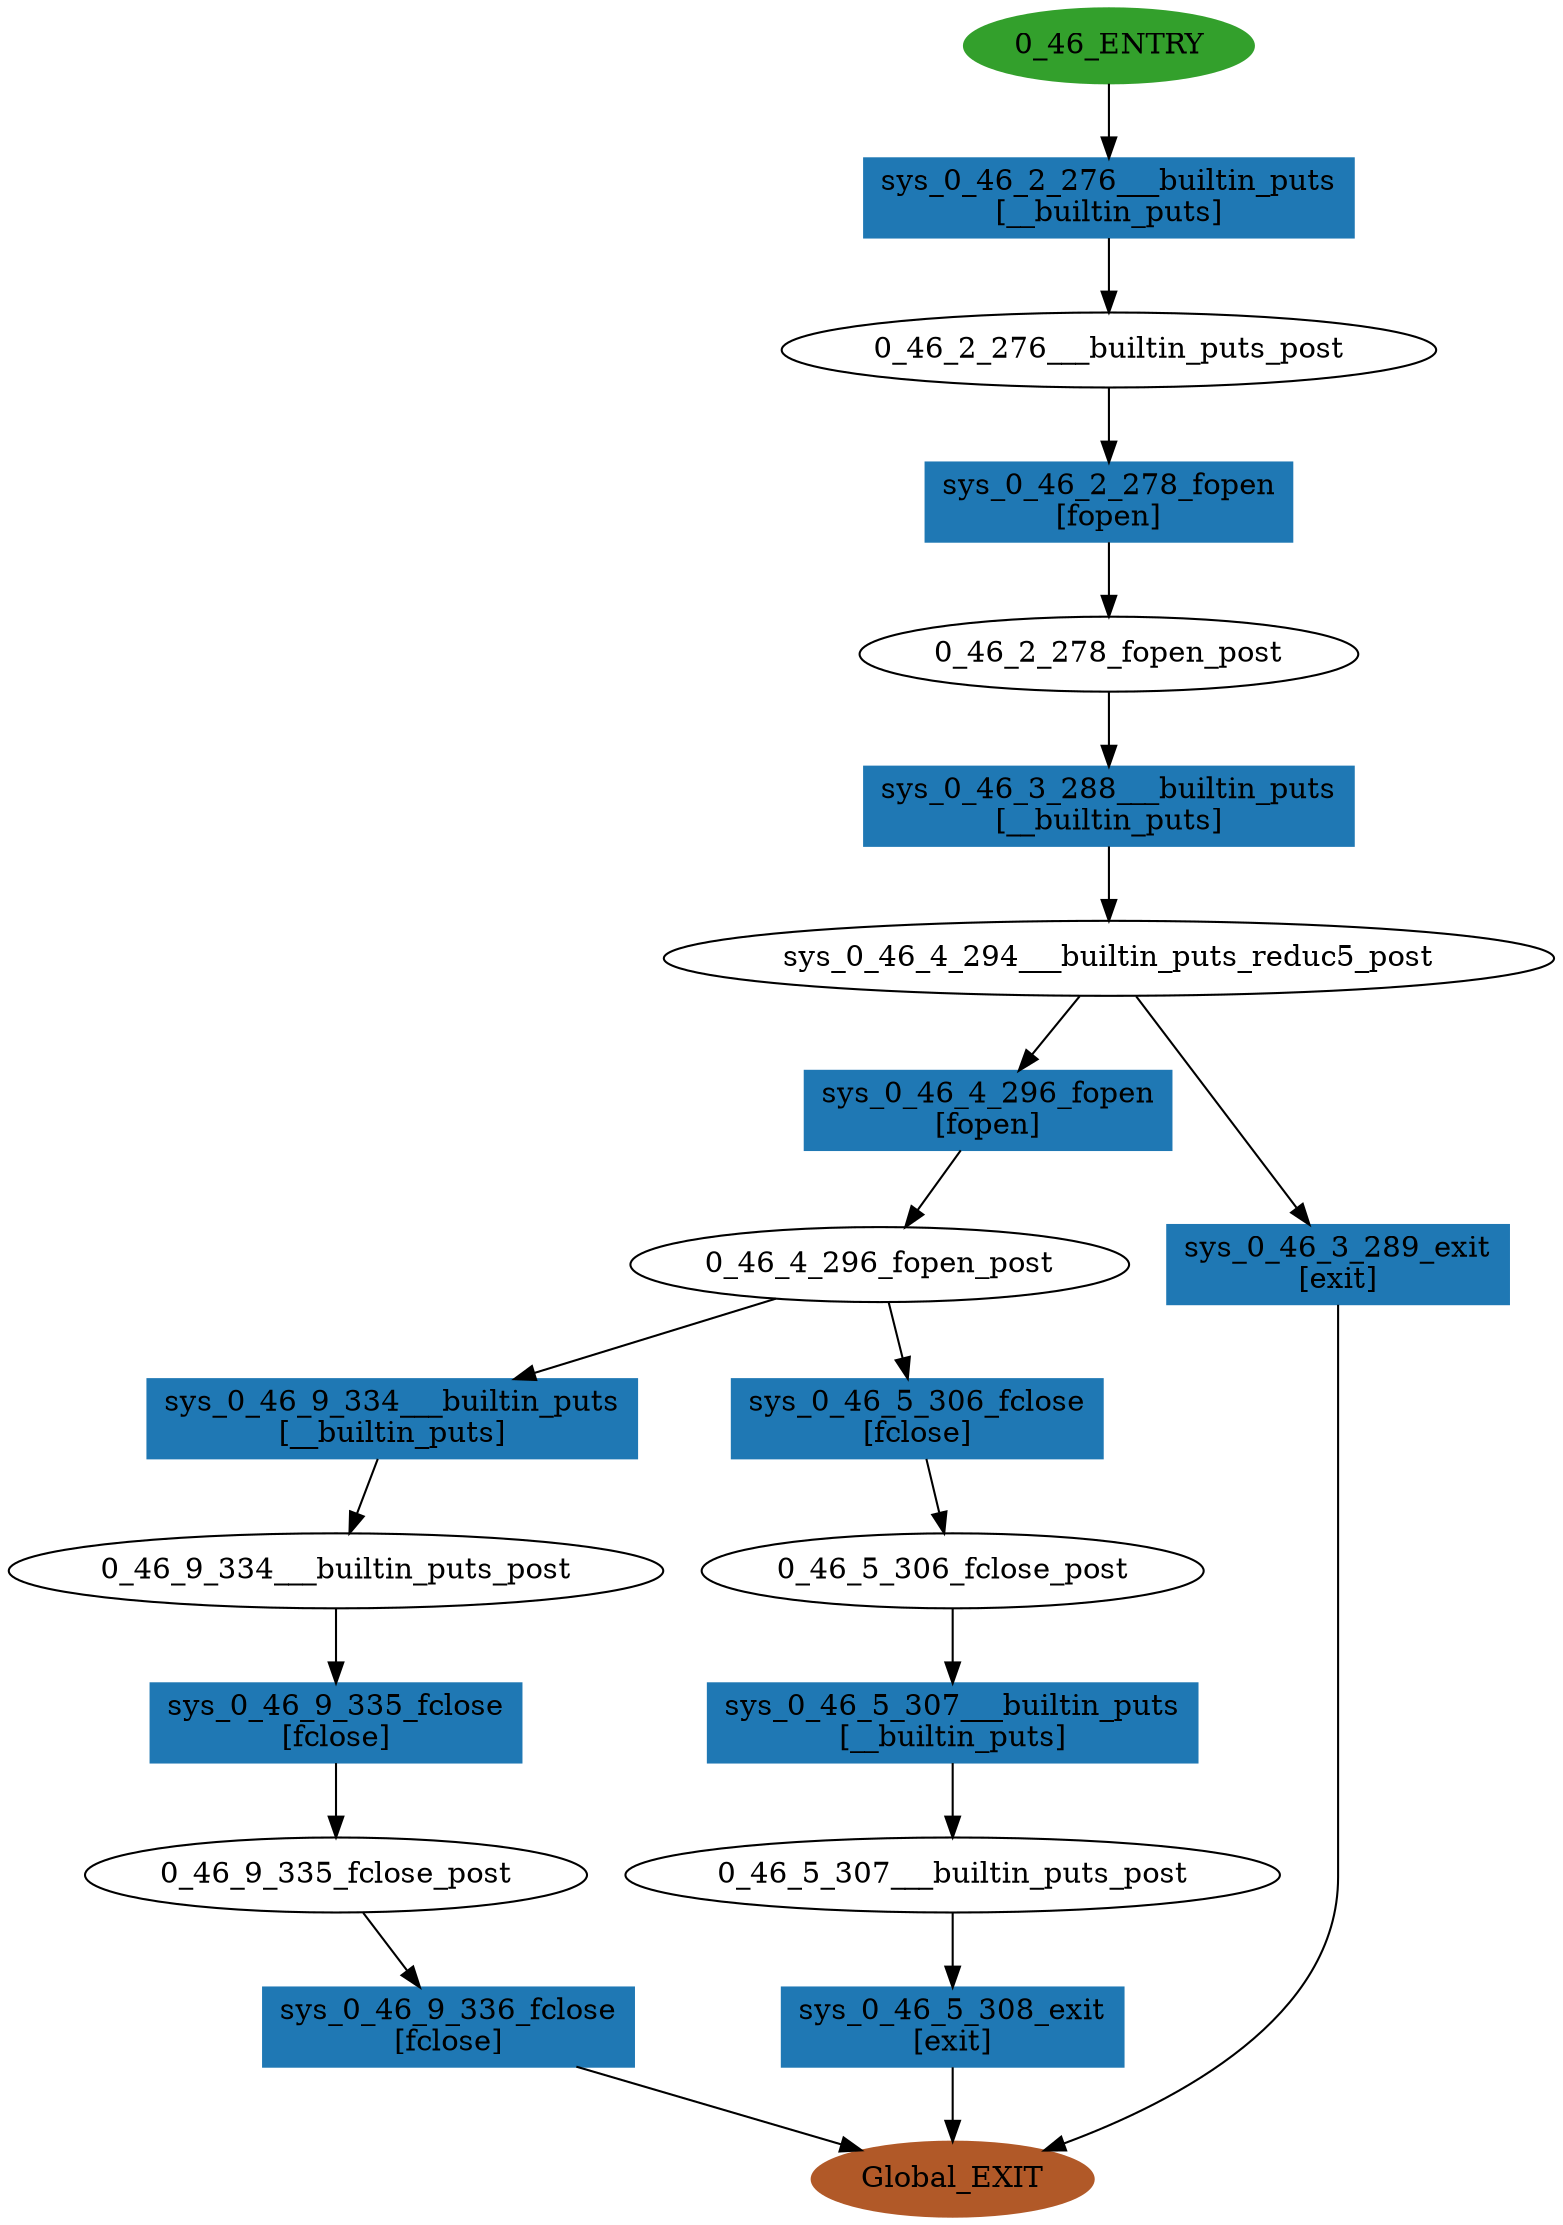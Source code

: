 digraph model { 
compound=true; 
node  [style="filled", colorscheme="paired12"];  "0_46_9_335_fclose_post" [shape=ellipse, style=""];
  "0_46_5_307___builtin_puts_post" [shape=ellipse, style=""];
  "0_46_5_306_fclose_post" [shape=ellipse, style=""];
  "0_46_9_334___builtin_puts_post" [shape=ellipse, style=""];
  "0_46_ENTRY" [shape=ellipse, color=4, style=filled];
  "0_46_4_296_fopen_post" [shape=ellipse, style=""];
  "0_46_2_276___builtin_puts_post" [shape=ellipse, style=""];
  "sys_0_46_4_294___builtin_puts_reduc5_post" [shape=ellipse, style=""];
  "0_46_2_278_fopen_post" [shape=ellipse, style=""];
  "Global_EXIT" [shape=ellipse, color=12, style=filled];
  "sys_0_46_2_278_fopen" [shape=box, style=""];
  "sys_0_46_2_278_fopen" [color=2, style=filled];
  "sys_0_46_2_278_fopen" [label="sys_0_46_2_278_fopen\n[fopen]"];
  "sys_0_46_4_296_fopen" [shape=box, style=""];
  "sys_0_46_4_296_fopen" [color=2, style=filled];
  "sys_0_46_4_296_fopen" [label="sys_0_46_4_296_fopen\n[fopen]"];
  "sys_0_46_9_336_fclose" [shape=box, style=""];
  "sys_0_46_9_336_fclose" [color=2, style=filled];
  "sys_0_46_9_336_fclose" [label="sys_0_46_9_336_fclose\n[fclose]"];
  "sys_0_46_9_334___builtin_puts" [shape=box, style=""];
  "sys_0_46_9_334___builtin_puts" [color=2, style=filled];
  "sys_0_46_9_334___builtin_puts" [label="sys_0_46_9_334___builtin_puts\n[__builtin_puts]"];
  "sys_0_46_2_276___builtin_puts" [shape=box, style=""];
  "sys_0_46_2_276___builtin_puts" [color=2, style=filled];
  "sys_0_46_2_276___builtin_puts" [label="sys_0_46_2_276___builtin_puts\n[__builtin_puts]"];
  "sys_0_46_5_306_fclose" [shape=box, style=""];
  "sys_0_46_5_306_fclose" [color=2, style=filled];
  "sys_0_46_5_306_fclose" [label="sys_0_46_5_306_fclose\n[fclose]"];
  "sys_0_46_3_288___builtin_puts" [shape=box, style=""];
  "sys_0_46_3_288___builtin_puts" [color=2, style=filled];
  "sys_0_46_3_288___builtin_puts" [label="sys_0_46_3_288___builtin_puts\n[__builtin_puts]"];
  "sys_0_46_3_289_exit" [shape=box, style=""];
  "sys_0_46_3_289_exit" [color=2, style=filled];
  "sys_0_46_3_289_exit" [label="sys_0_46_3_289_exit\n[exit]"];
  "sys_0_46_5_308_exit" [shape=box, style=""];
  "sys_0_46_5_308_exit" [color=2, style=filled];
  "sys_0_46_5_308_exit" [label="sys_0_46_5_308_exit\n[exit]"];
  "sys_0_46_5_307___builtin_puts" [shape=box, style=""];
  "sys_0_46_5_307___builtin_puts" [color=2, style=filled];
  "sys_0_46_5_307___builtin_puts" [label="sys_0_46_5_307___builtin_puts\n[__builtin_puts]"];
  "sys_0_46_9_335_fclose" [shape=box, style=""];
  "sys_0_46_9_335_fclose" [color=2, style=filled];
  "sys_0_46_9_335_fclose" [label="sys_0_46_9_335_fclose\n[fclose]"];
  "sys_0_46_9_336_fclose" -> "Global_EXIT" [label="", arrowhead="normal"];
  "0_46_4_296_fopen_post" -> "sys_0_46_9_334___builtin_puts" [label="", arrowhead="normal"];
  "0_46_4_296_fopen_post" -> "sys_0_46_5_306_fclose" [label="", arrowhead="normal"];
  "0_46_5_307___builtin_puts_post" -> "sys_0_46_5_308_exit" [label="", arrowhead="normal"];
  "sys_0_46_5_308_exit" -> "Global_EXIT" [label="", arrowhead="normal"];
  "0_46_ENTRY" -> "sys_0_46_2_276___builtin_puts" [label="", arrowhead="normal"];
  "sys_0_46_4_294___builtin_puts_reduc5_post" -> "sys_0_46_4_296_fopen" [label="", arrowhead="normal"];
  "sys_0_46_4_296_fopen" -> "0_46_4_296_fopen_post" [label="", arrowhead="normal"];
  "sys_0_46_5_306_fclose" -> "0_46_5_306_fclose_post" [label="", arrowhead="normal"];
  "sys_0_46_9_334___builtin_puts" -> "0_46_9_334___builtin_puts_post" [label="", arrowhead="normal"];
  "0_46_5_306_fclose_post" -> "sys_0_46_5_307___builtin_puts" [label="", arrowhead="normal"];
  "0_46_9_335_fclose_post" -> "sys_0_46_9_336_fclose" [label="", arrowhead="normal"];
  "sys_0_46_3_289_exit" -> "Global_EXIT" [label="", arrowhead="normal"];
  "sys_0_46_3_288___builtin_puts" -> "sys_0_46_4_294___builtin_puts_reduc5_post" [label="", arrowhead="normal"];
  "0_46_9_334___builtin_puts_post" -> "sys_0_46_9_335_fclose" [label="", arrowhead="normal"];
  "sys_0_46_4_294___builtin_puts_reduc5_post" -> "sys_0_46_3_289_exit" [label="", arrowhead="normal"];
  "0_46_2_278_fopen_post" -> "sys_0_46_3_288___builtin_puts" [label="", arrowhead="normal"];
  "sys_0_46_5_307___builtin_puts" -> "0_46_5_307___builtin_puts_post" [label="", arrowhead="normal"];
  "0_46_2_276___builtin_puts_post" -> "sys_0_46_2_278_fopen" [label="", arrowhead="normal"];
  "sys_0_46_2_276___builtin_puts" -> "0_46_2_276___builtin_puts_post" [label="", arrowhead="normal"];
  "sys_0_46_9_335_fclose" -> "0_46_9_335_fclose_post" [label="", arrowhead="normal"];
  "sys_0_46_2_278_fopen" -> "0_46_2_278_fopen_post" [label="", arrowhead="normal"];
}
